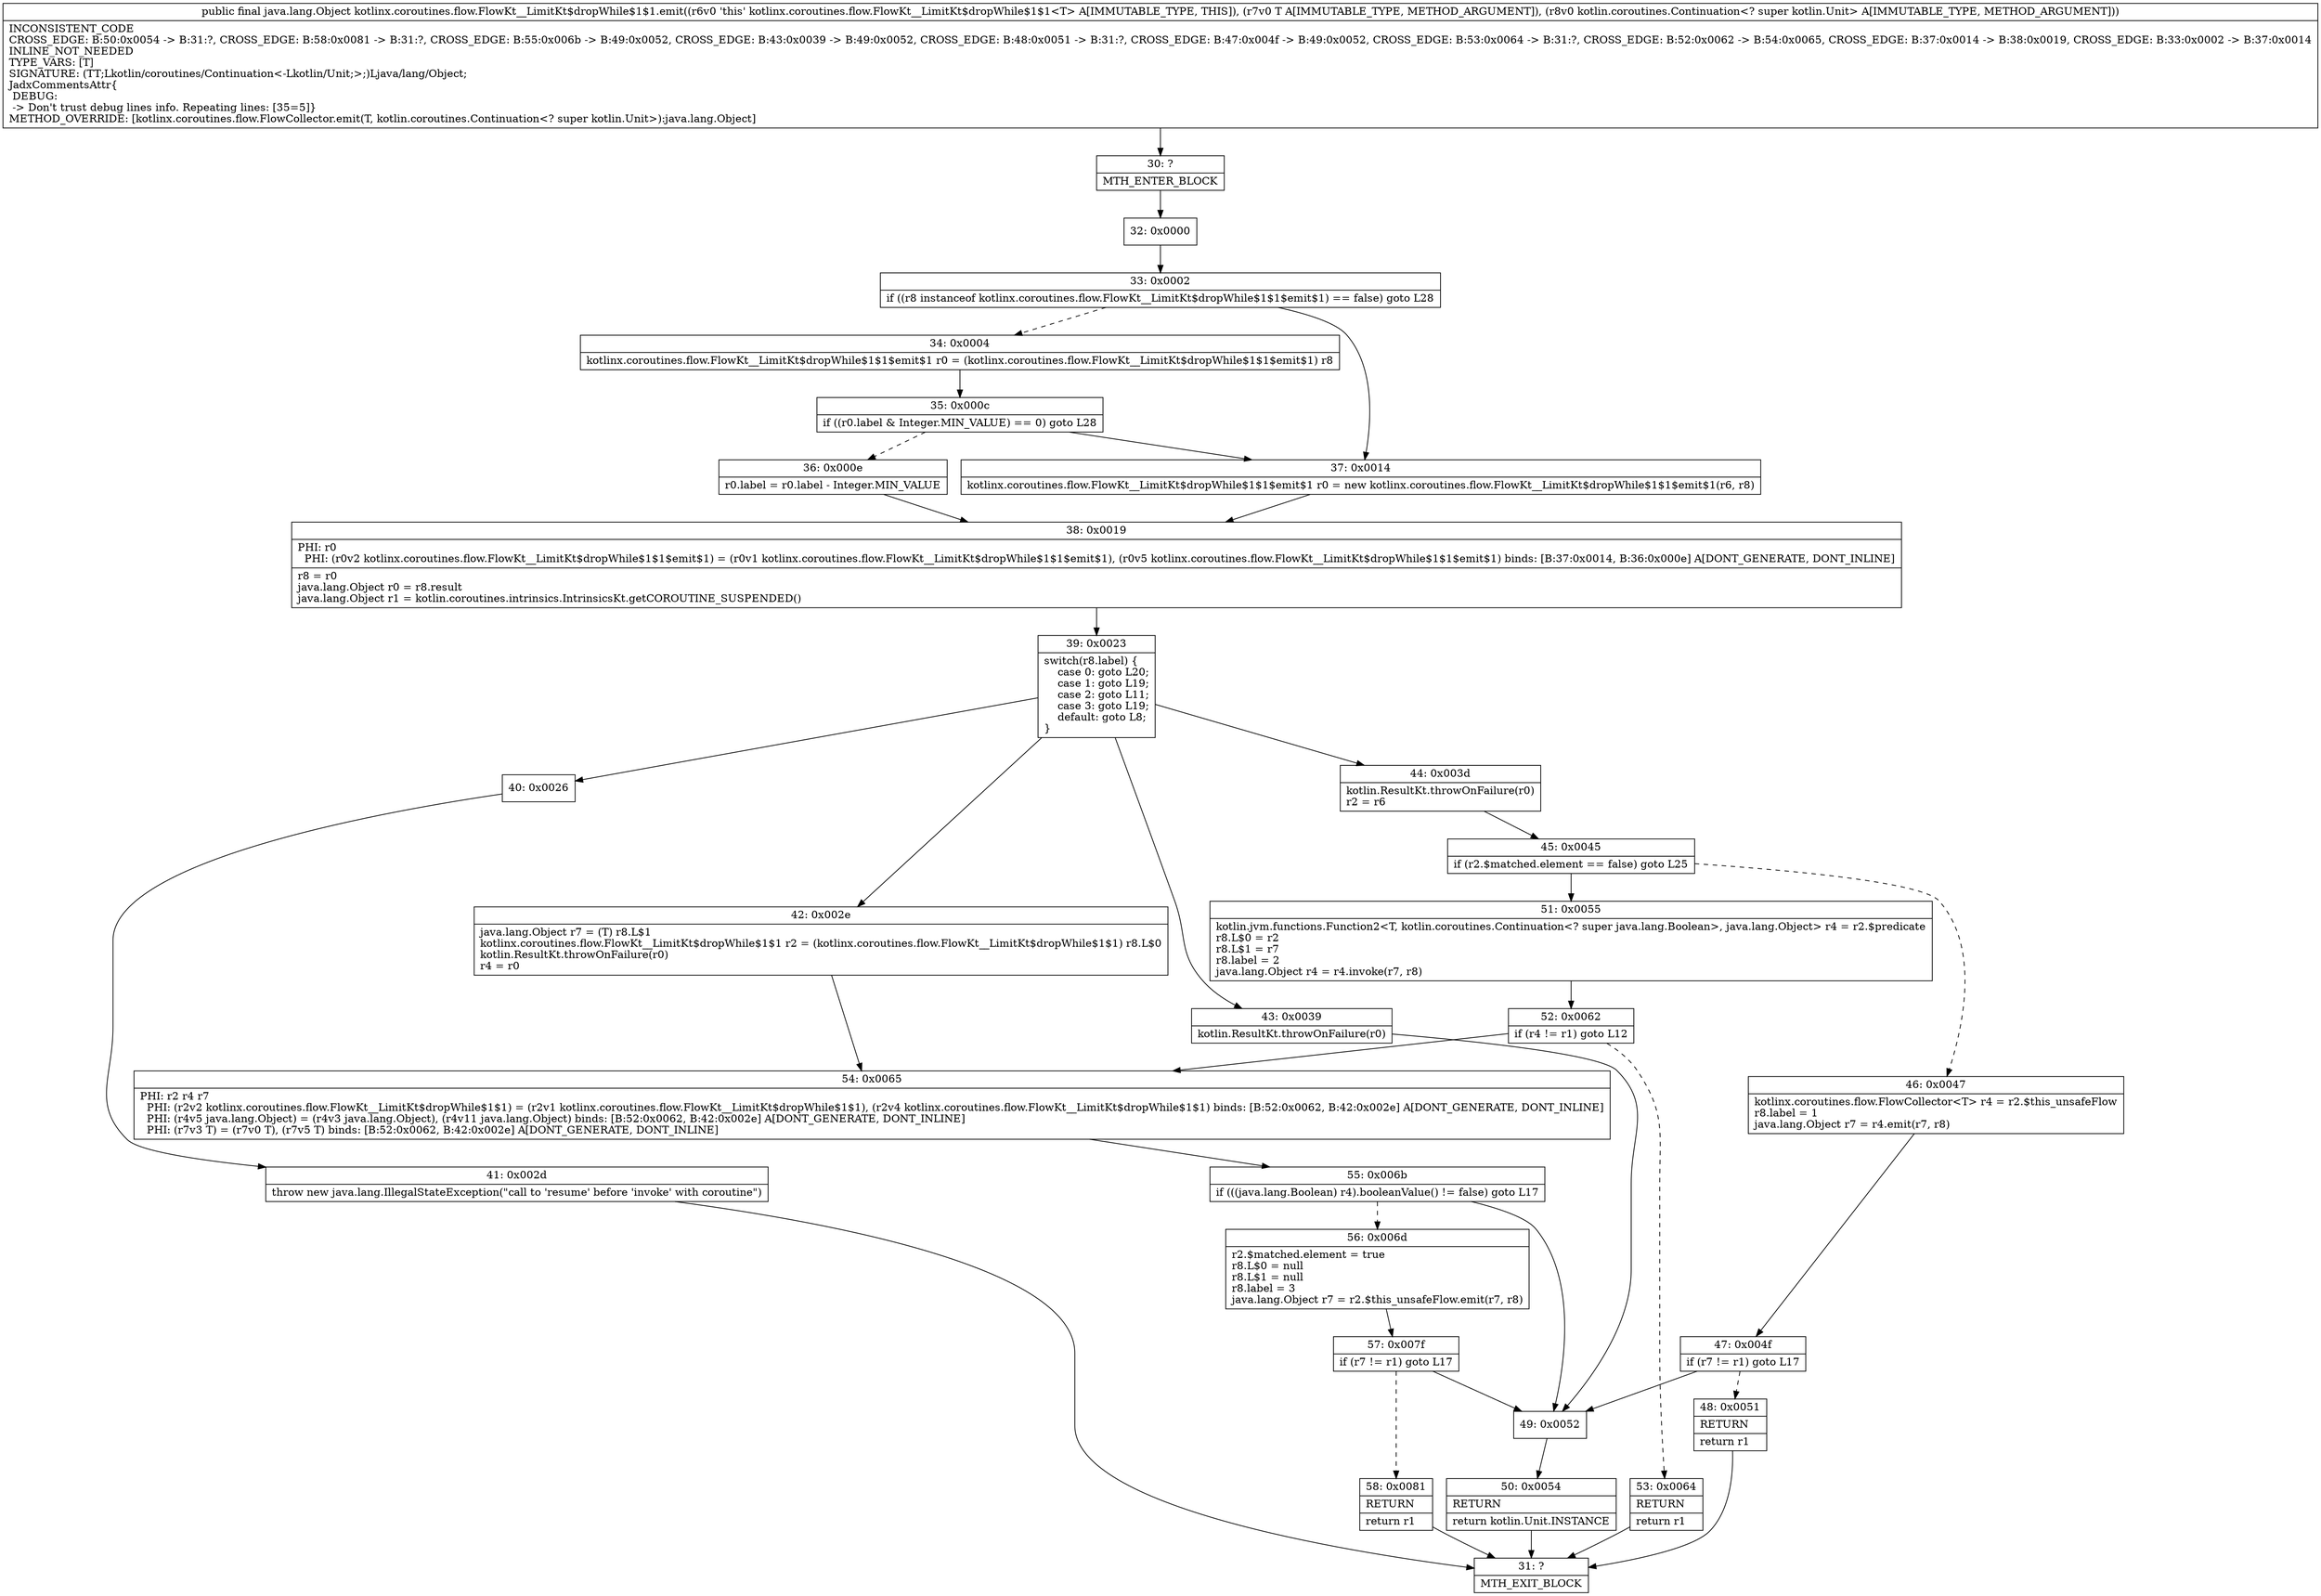 digraph "CFG forkotlinx.coroutines.flow.FlowKt__LimitKt$dropWhile$1$1.emit(Ljava\/lang\/Object;Lkotlin\/coroutines\/Continuation;)Ljava\/lang\/Object;" {
Node_30 [shape=record,label="{30\:\ ?|MTH_ENTER_BLOCK\l}"];
Node_32 [shape=record,label="{32\:\ 0x0000}"];
Node_33 [shape=record,label="{33\:\ 0x0002|if ((r8 instanceof kotlinx.coroutines.flow.FlowKt__LimitKt$dropWhile$1$1$emit$1) == false) goto L28\l}"];
Node_34 [shape=record,label="{34\:\ 0x0004|kotlinx.coroutines.flow.FlowKt__LimitKt$dropWhile$1$1$emit$1 r0 = (kotlinx.coroutines.flow.FlowKt__LimitKt$dropWhile$1$1$emit$1) r8\l}"];
Node_35 [shape=record,label="{35\:\ 0x000c|if ((r0.label & Integer.MIN_VALUE) == 0) goto L28\l}"];
Node_36 [shape=record,label="{36\:\ 0x000e|r0.label = r0.label \- Integer.MIN_VALUE\l}"];
Node_38 [shape=record,label="{38\:\ 0x0019|PHI: r0 \l  PHI: (r0v2 kotlinx.coroutines.flow.FlowKt__LimitKt$dropWhile$1$1$emit$1) = (r0v1 kotlinx.coroutines.flow.FlowKt__LimitKt$dropWhile$1$1$emit$1), (r0v5 kotlinx.coroutines.flow.FlowKt__LimitKt$dropWhile$1$1$emit$1) binds: [B:37:0x0014, B:36:0x000e] A[DONT_GENERATE, DONT_INLINE]\l|r8 = r0\ljava.lang.Object r0 = r8.result\ljava.lang.Object r1 = kotlin.coroutines.intrinsics.IntrinsicsKt.getCOROUTINE_SUSPENDED()\l}"];
Node_39 [shape=record,label="{39\:\ 0x0023|switch(r8.label) \{\l    case 0: goto L20;\l    case 1: goto L19;\l    case 2: goto L11;\l    case 3: goto L19;\l    default: goto L8;\l\}\l}"];
Node_40 [shape=record,label="{40\:\ 0x0026}"];
Node_41 [shape=record,label="{41\:\ 0x002d|throw new java.lang.IllegalStateException(\"call to 'resume' before 'invoke' with coroutine\")\l}"];
Node_31 [shape=record,label="{31\:\ ?|MTH_EXIT_BLOCK\l}"];
Node_42 [shape=record,label="{42\:\ 0x002e|java.lang.Object r7 = (T) r8.L$1\lkotlinx.coroutines.flow.FlowKt__LimitKt$dropWhile$1$1 r2 = (kotlinx.coroutines.flow.FlowKt__LimitKt$dropWhile$1$1) r8.L$0\lkotlin.ResultKt.throwOnFailure(r0)\lr4 = r0\l}"];
Node_54 [shape=record,label="{54\:\ 0x0065|PHI: r2 r4 r7 \l  PHI: (r2v2 kotlinx.coroutines.flow.FlowKt__LimitKt$dropWhile$1$1) = (r2v1 kotlinx.coroutines.flow.FlowKt__LimitKt$dropWhile$1$1), (r2v4 kotlinx.coroutines.flow.FlowKt__LimitKt$dropWhile$1$1) binds: [B:52:0x0062, B:42:0x002e] A[DONT_GENERATE, DONT_INLINE]\l  PHI: (r4v5 java.lang.Object) = (r4v3 java.lang.Object), (r4v11 java.lang.Object) binds: [B:52:0x0062, B:42:0x002e] A[DONT_GENERATE, DONT_INLINE]\l  PHI: (r7v3 T) = (r7v0 T), (r7v5 T) binds: [B:52:0x0062, B:42:0x002e] A[DONT_GENERATE, DONT_INLINE]\l}"];
Node_55 [shape=record,label="{55\:\ 0x006b|if (((java.lang.Boolean) r4).booleanValue() != false) goto L17\l}"];
Node_56 [shape=record,label="{56\:\ 0x006d|r2.$matched.element = true\lr8.L$0 = null\lr8.L$1 = null\lr8.label = 3\ljava.lang.Object r7 = r2.$this_unsafeFlow.emit(r7, r8)\l}"];
Node_57 [shape=record,label="{57\:\ 0x007f|if (r7 != r1) goto L17\l}"];
Node_58 [shape=record,label="{58\:\ 0x0081|RETURN\l|return r1\l}"];
Node_49 [shape=record,label="{49\:\ 0x0052}"];
Node_50 [shape=record,label="{50\:\ 0x0054|RETURN\l|return kotlin.Unit.INSTANCE\l}"];
Node_43 [shape=record,label="{43\:\ 0x0039|kotlin.ResultKt.throwOnFailure(r0)\l}"];
Node_44 [shape=record,label="{44\:\ 0x003d|kotlin.ResultKt.throwOnFailure(r0)\lr2 = r6\l}"];
Node_45 [shape=record,label="{45\:\ 0x0045|if (r2.$matched.element == false) goto L25\l}"];
Node_46 [shape=record,label="{46\:\ 0x0047|kotlinx.coroutines.flow.FlowCollector\<T\> r4 = r2.$this_unsafeFlow\lr8.label = 1\ljava.lang.Object r7 = r4.emit(r7, r8)\l}"];
Node_47 [shape=record,label="{47\:\ 0x004f|if (r7 != r1) goto L17\l}"];
Node_48 [shape=record,label="{48\:\ 0x0051|RETURN\l|return r1\l}"];
Node_51 [shape=record,label="{51\:\ 0x0055|kotlin.jvm.functions.Function2\<T, kotlin.coroutines.Continuation\<? super java.lang.Boolean\>, java.lang.Object\> r4 = r2.$predicate\lr8.L$0 = r2\lr8.L$1 = r7\lr8.label = 2\ljava.lang.Object r4 = r4.invoke(r7, r8)\l}"];
Node_52 [shape=record,label="{52\:\ 0x0062|if (r4 != r1) goto L12\l}"];
Node_53 [shape=record,label="{53\:\ 0x0064|RETURN\l|return r1\l}"];
Node_37 [shape=record,label="{37\:\ 0x0014|kotlinx.coroutines.flow.FlowKt__LimitKt$dropWhile$1$1$emit$1 r0 = new kotlinx.coroutines.flow.FlowKt__LimitKt$dropWhile$1$1$emit$1(r6, r8)\l}"];
MethodNode[shape=record,label="{public final java.lang.Object kotlinx.coroutines.flow.FlowKt__LimitKt$dropWhile$1$1.emit((r6v0 'this' kotlinx.coroutines.flow.FlowKt__LimitKt$dropWhile$1$1\<T\> A[IMMUTABLE_TYPE, THIS]), (r7v0 T A[IMMUTABLE_TYPE, METHOD_ARGUMENT]), (r8v0 kotlin.coroutines.Continuation\<? super kotlin.Unit\> A[IMMUTABLE_TYPE, METHOD_ARGUMENT]))  | INCONSISTENT_CODE\lCROSS_EDGE: B:50:0x0054 \-\> B:31:?, CROSS_EDGE: B:58:0x0081 \-\> B:31:?, CROSS_EDGE: B:55:0x006b \-\> B:49:0x0052, CROSS_EDGE: B:43:0x0039 \-\> B:49:0x0052, CROSS_EDGE: B:48:0x0051 \-\> B:31:?, CROSS_EDGE: B:47:0x004f \-\> B:49:0x0052, CROSS_EDGE: B:53:0x0064 \-\> B:31:?, CROSS_EDGE: B:52:0x0062 \-\> B:54:0x0065, CROSS_EDGE: B:37:0x0014 \-\> B:38:0x0019, CROSS_EDGE: B:33:0x0002 \-\> B:37:0x0014\lINLINE_NOT_NEEDED\lTYPE_VARS: [T]\lSIGNATURE: (TT;Lkotlin\/coroutines\/Continuation\<\-Lkotlin\/Unit;\>;)Ljava\/lang\/Object;\lJadxCommentsAttr\{\l DEBUG: \l \-\> Don't trust debug lines info. Repeating lines: [35=5]\}\lMETHOD_OVERRIDE: [kotlinx.coroutines.flow.FlowCollector.emit(T, kotlin.coroutines.Continuation\<? super kotlin.Unit\>):java.lang.Object]\l}"];
MethodNode -> Node_30;Node_30 -> Node_32;
Node_32 -> Node_33;
Node_33 -> Node_34[style=dashed];
Node_33 -> Node_37;
Node_34 -> Node_35;
Node_35 -> Node_36[style=dashed];
Node_35 -> Node_37;
Node_36 -> Node_38;
Node_38 -> Node_39;
Node_39 -> Node_40;
Node_39 -> Node_42;
Node_39 -> Node_43;
Node_39 -> Node_44;
Node_40 -> Node_41;
Node_41 -> Node_31;
Node_42 -> Node_54;
Node_54 -> Node_55;
Node_55 -> Node_56[style=dashed];
Node_55 -> Node_49;
Node_56 -> Node_57;
Node_57 -> Node_49;
Node_57 -> Node_58[style=dashed];
Node_58 -> Node_31;
Node_49 -> Node_50;
Node_50 -> Node_31;
Node_43 -> Node_49;
Node_44 -> Node_45;
Node_45 -> Node_46[style=dashed];
Node_45 -> Node_51;
Node_46 -> Node_47;
Node_47 -> Node_48[style=dashed];
Node_47 -> Node_49;
Node_48 -> Node_31;
Node_51 -> Node_52;
Node_52 -> Node_53[style=dashed];
Node_52 -> Node_54;
Node_53 -> Node_31;
Node_37 -> Node_38;
}

